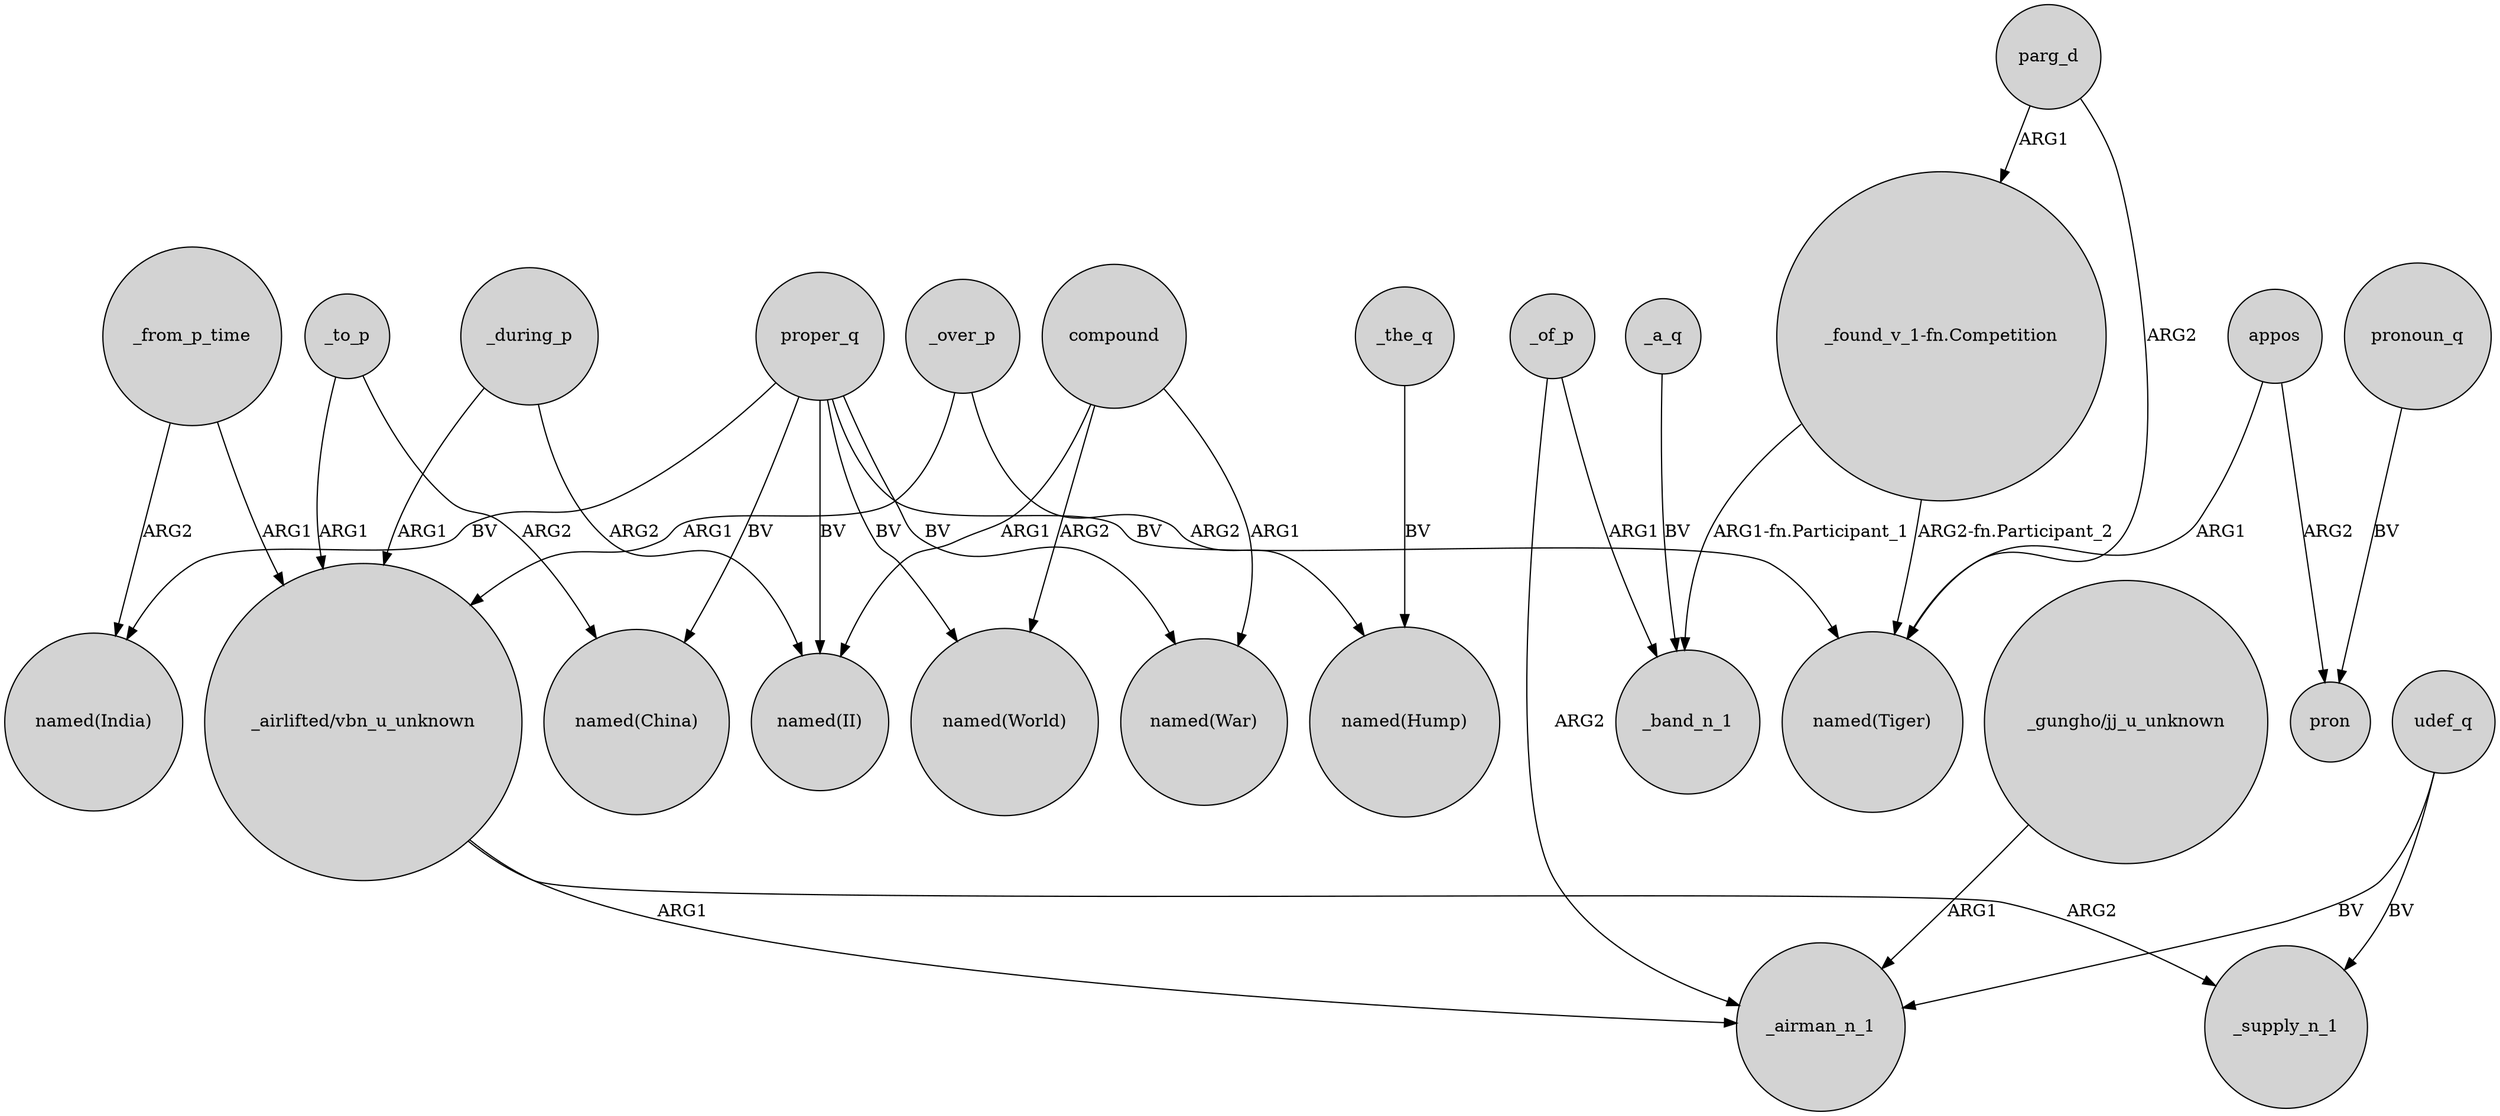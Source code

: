 digraph {
	node [shape=circle style=filled]
	"_found_v_1-fn.Competition" -> _band_n_1 [label="ARG1-fn.Participant_1"]
	"_airlifted/vbn_u_unknown" -> _airman_n_1 [label=ARG1]
	proper_q -> "named(India)" [label=BV]
	_of_p -> _band_n_1 [label=ARG1]
	_a_q -> _band_n_1 [label=BV]
	compound -> "named(II)" [label=ARG1]
	udef_q -> _supply_n_1 [label=BV]
	parg_d -> "_found_v_1-fn.Competition" [label=ARG1]
	_of_p -> _airman_n_1 [label=ARG2]
	"_airlifted/vbn_u_unknown" -> _supply_n_1 [label=ARG2]
	proper_q -> "named(Tiger)" [label=BV]
	_from_p_time -> "_airlifted/vbn_u_unknown" [label=ARG1]
	appos -> pron [label=ARG2]
	parg_d -> "named(Tiger)" [label=ARG2]
	pronoun_q -> pron [label=BV]
	appos -> "named(Tiger)" [label=ARG1]
	compound -> "named(War)" [label=ARG1]
	proper_q -> "named(II)" [label=BV]
	_over_p -> "_airlifted/vbn_u_unknown" [label=ARG1]
	_to_p -> "named(China)" [label=ARG2]
	_during_p -> "named(II)" [label=ARG2]
	"_found_v_1-fn.Competition" -> "named(Tiger)" [label="ARG2-fn.Participant_2"]
	proper_q -> "named(War)" [label=BV]
	udef_q -> _airman_n_1 [label=BV]
	proper_q -> "named(China)" [label=BV]
	_over_p -> "named(Hump)" [label=ARG2]
	proper_q -> "named(World)" [label=BV]
	_during_p -> "_airlifted/vbn_u_unknown" [label=ARG1]
	"_gungho/jj_u_unknown" -> _airman_n_1 [label=ARG1]
	_the_q -> "named(Hump)" [label=BV]
	compound -> "named(World)" [label=ARG2]
	_to_p -> "_airlifted/vbn_u_unknown" [label=ARG1]
	_from_p_time -> "named(India)" [label=ARG2]
}
